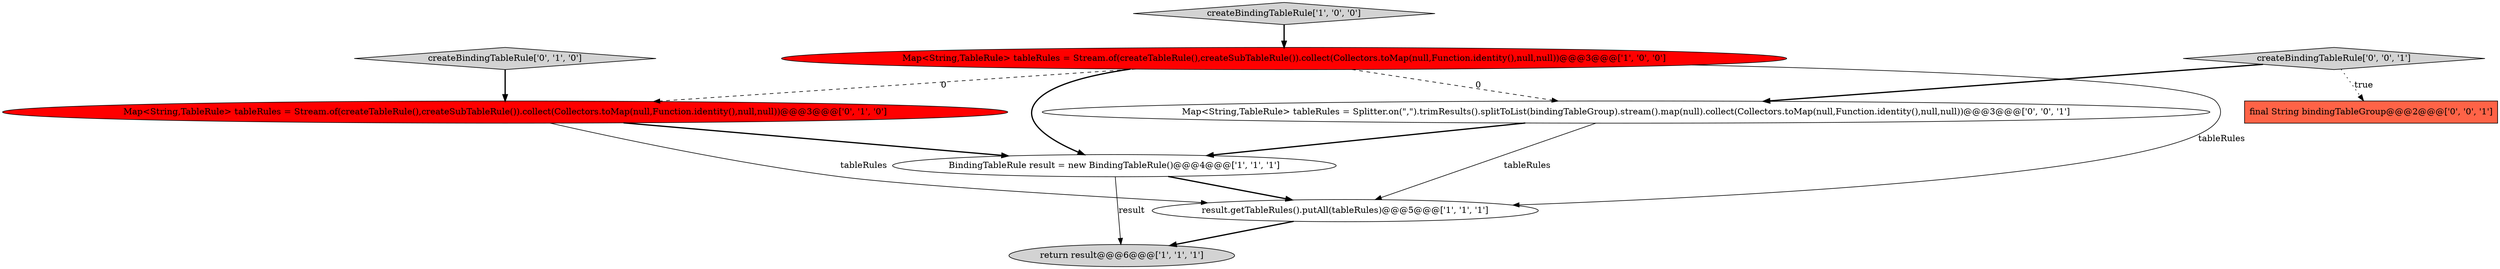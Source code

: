 digraph {
4 [style = filled, label = "return result@@@6@@@['1', '1', '1']", fillcolor = lightgray, shape = ellipse image = "AAA0AAABBB1BBB"];
3 [style = filled, label = "BindingTableRule result = new BindingTableRule()@@@4@@@['1', '1', '1']", fillcolor = white, shape = ellipse image = "AAA0AAABBB1BBB"];
0 [style = filled, label = "createBindingTableRule['1', '0', '0']", fillcolor = lightgray, shape = diamond image = "AAA0AAABBB1BBB"];
2 [style = filled, label = "Map<String,TableRule> tableRules = Stream.of(createTableRule(),createSubTableRule()).collect(Collectors.toMap(null,Function.identity(),null,null))@@@3@@@['1', '0', '0']", fillcolor = red, shape = ellipse image = "AAA1AAABBB1BBB"];
6 [style = filled, label = "Map<String,TableRule> tableRules = Stream.of(createTableRule(),createSubTableRule()).collect(Collectors.toMap(null,Function.identity(),null,null))@@@3@@@['0', '1', '0']", fillcolor = red, shape = ellipse image = "AAA1AAABBB2BBB"];
9 [style = filled, label = "final String bindingTableGroup@@@2@@@['0', '0', '1']", fillcolor = tomato, shape = box image = "AAA0AAABBB3BBB"];
1 [style = filled, label = "result.getTableRules().putAll(tableRules)@@@5@@@['1', '1', '1']", fillcolor = white, shape = ellipse image = "AAA0AAABBB1BBB"];
8 [style = filled, label = "Map<String,TableRule> tableRules = Splitter.on(\",\").trimResults().splitToList(bindingTableGroup).stream().map(null).collect(Collectors.toMap(null,Function.identity(),null,null))@@@3@@@['0', '0', '1']", fillcolor = white, shape = ellipse image = "AAA0AAABBB3BBB"];
5 [style = filled, label = "createBindingTableRule['0', '1', '0']", fillcolor = lightgray, shape = diamond image = "AAA0AAABBB2BBB"];
7 [style = filled, label = "createBindingTableRule['0', '0', '1']", fillcolor = lightgray, shape = diamond image = "AAA0AAABBB3BBB"];
6->3 [style = bold, label=""];
1->4 [style = bold, label=""];
6->1 [style = solid, label="tableRules"];
5->6 [style = bold, label=""];
7->9 [style = dotted, label="true"];
3->1 [style = bold, label=""];
7->8 [style = bold, label=""];
2->1 [style = solid, label="tableRules"];
8->1 [style = solid, label="tableRules"];
2->8 [style = dashed, label="0"];
3->4 [style = solid, label="result"];
2->3 [style = bold, label=""];
0->2 [style = bold, label=""];
8->3 [style = bold, label=""];
2->6 [style = dashed, label="0"];
}
